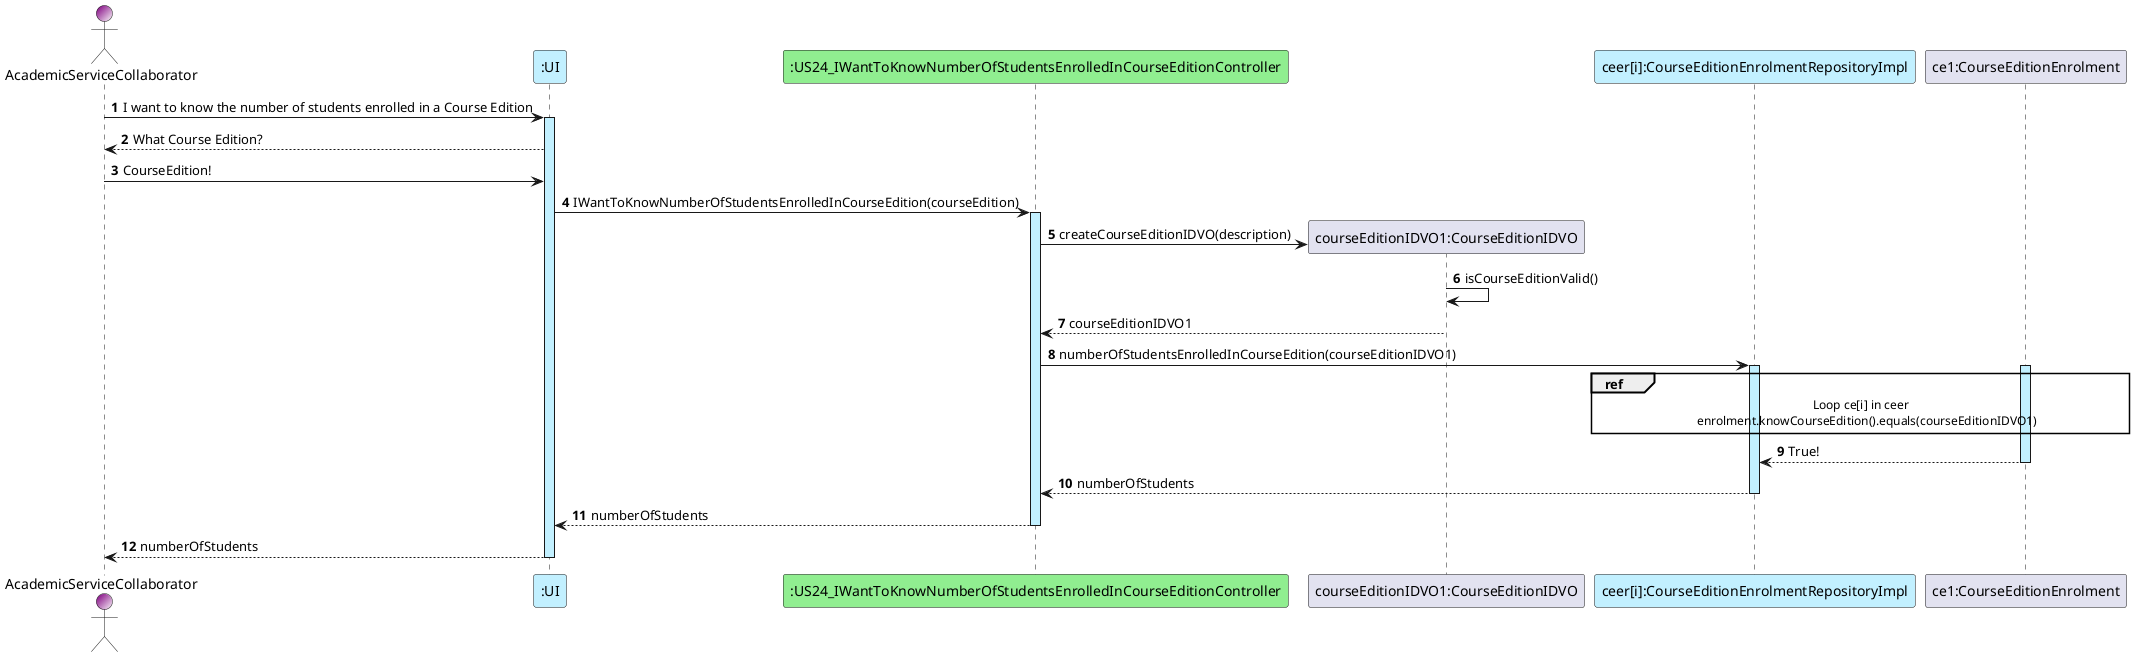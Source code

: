@startuml

autonumber

actor AcademicServiceCollaborator as ASC #Purple/White
participant ":UI" as UI #application
participant ":US24_IWantToKnowNumberOfStudentsEnrolledInCourseEditionController" as C #lightgreen
participant "courseEditionIDVO1:CourseEditionIDVO" as courseEditionVO1
participant "ceer[i]:CourseEditionEnrolmentRepositoryImpl" as CEER #application
participant "ce1:CourseEditionEnrolment" as CEE

ASC -> UI : I want to know the number of students enrolled in a Course Edition
activate UI #application
UI --> ASC : What Course Edition?
ASC -> UI : CourseEdition!
UI -> C  : IWantToKnowNumberOfStudentsEnrolledInCourseEdition(courseEdition)

activate C #application
C -> courseEditionVO1** : createCourseEditionIDVO(description)
courseEditionVO1 -> courseEditionVO1 : isCourseEditionValid()
courseEditionVO1 --> C : courseEditionIDVO1
C -> CEER : numberOfStudentsEnrolledInCourseEdition(courseEditionIDVO1)
activate CEER #application
activate CEE #application

ref over CEER, CEE
Loop ce[i] in ceer
    enrolment.knowCourseEdition().equals(courseEditionIDVO1)
end ref
CEE --> CEER : True!
deactivate CEE

C <-- CEER : numberOfStudents

deactivate CEER #application
UI <-- C : numberOfStudents
deactivate C #application
ASC <-- UI : numberOfStudents
deactivate UI #application

@enduml